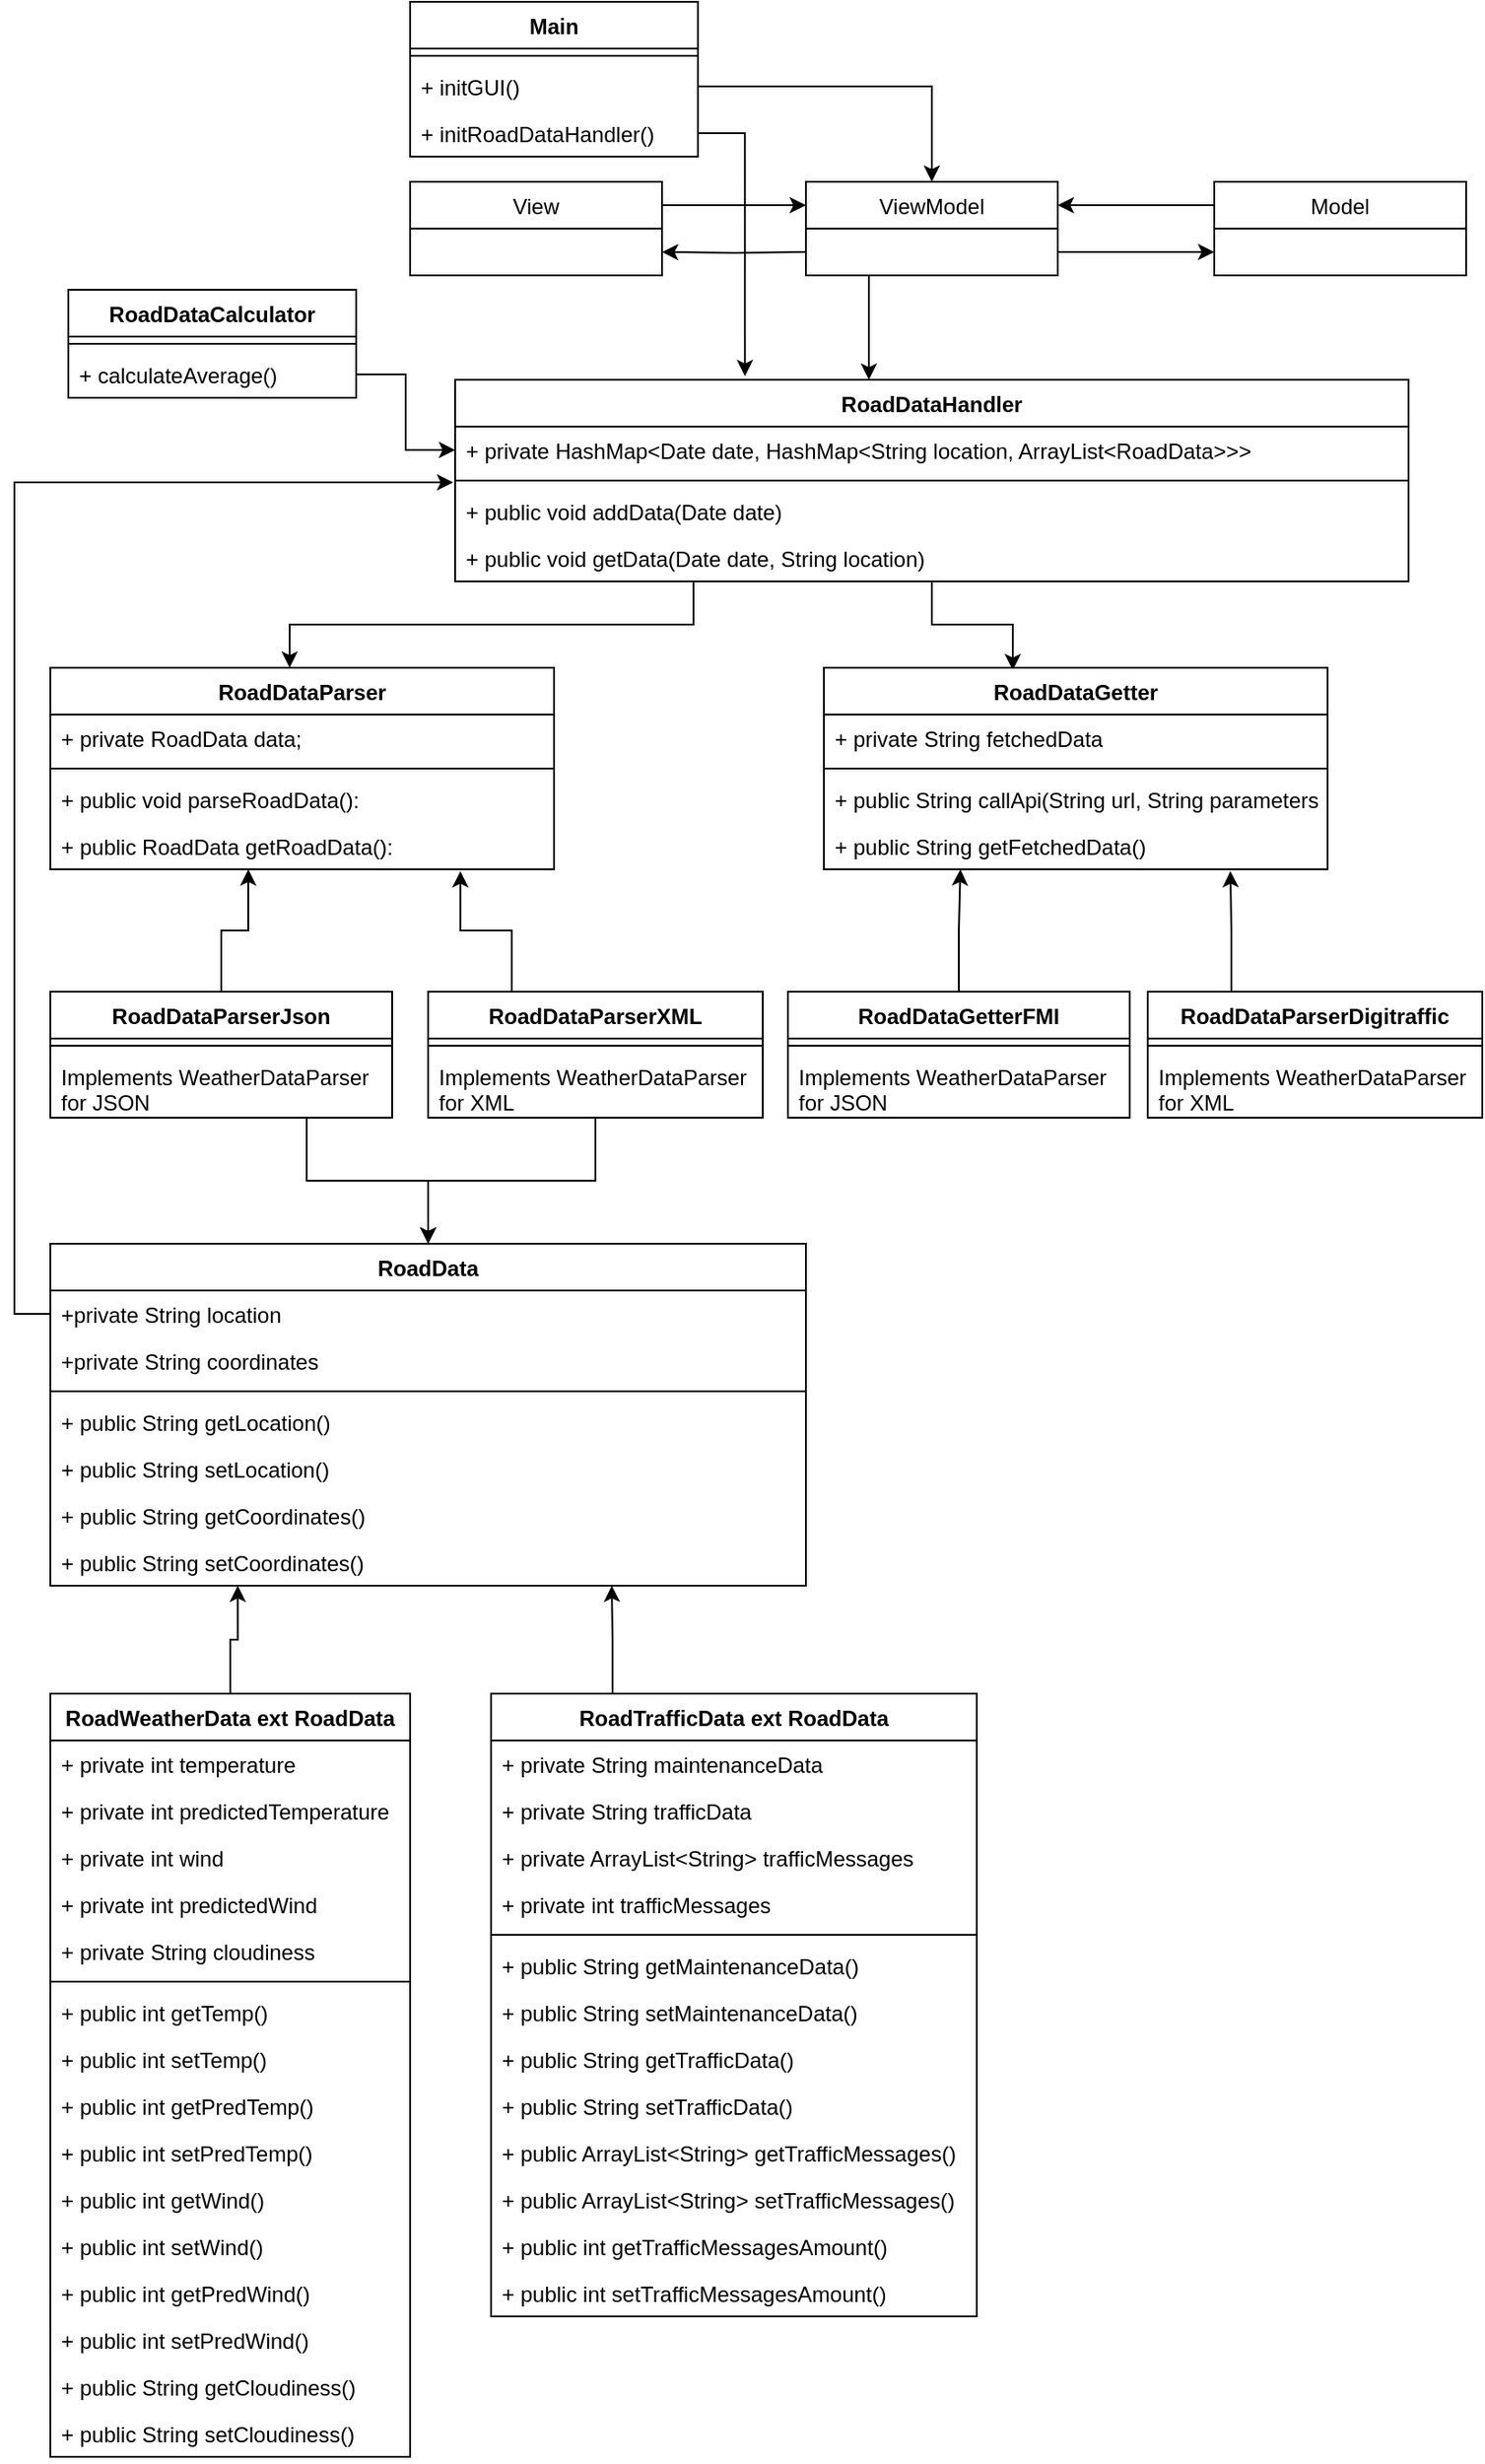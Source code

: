 <mxfile version="20.3.7" type="device"><diagram id="S0gB8MHJX6Fy2yk5ODXF" name="Sivu-1"><mxGraphModel dx="1422" dy="752" grid="1" gridSize="10" guides="1" tooltips="1" connect="1" arrows="1" fold="1" page="1" pageScale="1" pageWidth="827" pageHeight="1169" math="0" shadow="0"><root><mxCell id="0"/><mxCell id="1" parent="0"/><mxCell id="KyH2DdNoMfCb9JzQblsm-80" style="edgeStyle=orthogonalEdgeStyle;rounded=0;orthogonalLoop=1;jettySize=auto;html=1;exitX=0.25;exitY=1;exitDx=0;exitDy=0;entryX=0.475;entryY=0;entryDx=0;entryDy=0;entryPerimeter=0;" parent="1" source="KyH2DdNoMfCb9JzQblsm-4" target="KyH2DdNoMfCb9JzQblsm-13" edge="1"><mxGeometry relative="1" as="geometry"/></mxCell><mxCell id="PyR2XSppZuWLB6HKH8j1-69" style="edgeStyle=orthogonalEdgeStyle;rounded=0;orthogonalLoop=1;jettySize=auto;html=1;exitX=0.5;exitY=1;exitDx=0;exitDy=0;entryX=0.375;entryY=0.012;entryDx=0;entryDy=0;entryPerimeter=0;" parent="1" source="KyH2DdNoMfCb9JzQblsm-4" target="PyR2XSppZuWLB6HKH8j1-56" edge="1"><mxGeometry relative="1" as="geometry"/></mxCell><mxCell id="KyH2DdNoMfCb9JzQblsm-4" value="RoadDataHandler" style="swimlane;fontStyle=1;align=center;verticalAlign=top;childLayout=stackLayout;horizontal=1;startSize=26;horizontalStack=0;resizeParent=1;resizeParentMax=0;resizeLast=0;collapsible=1;marginBottom=0;" parent="1" vertex="1"><mxGeometry x="265" y="220" width="530" height="112" as="geometry"/></mxCell><mxCell id="KyH2DdNoMfCb9JzQblsm-5" value="+ private HashMap&lt;Date date, HashMap&lt;String location, ArrayList&lt;RoadData&gt;&gt;&gt; " style="text;strokeColor=none;fillColor=none;align=left;verticalAlign=top;spacingLeft=4;spacingRight=4;overflow=hidden;rotatable=0;points=[[0,0.5],[1,0.5]];portConstraint=eastwest;" parent="KyH2DdNoMfCb9JzQblsm-4" vertex="1"><mxGeometry y="26" width="530" height="26" as="geometry"/></mxCell><mxCell id="KyH2DdNoMfCb9JzQblsm-6" value="" style="line;strokeWidth=1;fillColor=none;align=left;verticalAlign=middle;spacingTop=-1;spacingLeft=3;spacingRight=3;rotatable=0;labelPosition=right;points=[];portConstraint=eastwest;strokeColor=inherit;" parent="KyH2DdNoMfCb9JzQblsm-4" vertex="1"><mxGeometry y="52" width="530" height="8" as="geometry"/></mxCell><mxCell id="KyH2DdNoMfCb9JzQblsm-7" value="+ public void addData(Date date)&#xA;" style="text;strokeColor=none;fillColor=none;align=left;verticalAlign=top;spacingLeft=4;spacingRight=4;overflow=hidden;rotatable=0;points=[[0,0.5],[1,0.5]];portConstraint=eastwest;" parent="KyH2DdNoMfCb9JzQblsm-4" vertex="1"><mxGeometry y="60" width="530" height="26" as="geometry"/></mxCell><mxCell id="KyH2DdNoMfCb9JzQblsm-12" value="+ public void getData(Date date, String location)&#xA;" style="text;strokeColor=none;fillColor=none;align=left;verticalAlign=top;spacingLeft=4;spacingRight=4;overflow=hidden;rotatable=0;points=[[0,0.5],[1,0.5]];portConstraint=eastwest;" parent="KyH2DdNoMfCb9JzQblsm-4" vertex="1"><mxGeometry y="86" width="530" height="26" as="geometry"/></mxCell><mxCell id="KyH2DdNoMfCb9JzQblsm-8" value="RoadData" style="swimlane;fontStyle=1;align=center;verticalAlign=top;childLayout=stackLayout;horizontal=1;startSize=26;horizontalStack=0;resizeParent=1;resizeParentMax=0;resizeLast=0;collapsible=1;marginBottom=0;" parent="1" vertex="1"><mxGeometry x="40" y="700" width="420" height="190" as="geometry"/></mxCell><mxCell id="KyH2DdNoMfCb9JzQblsm-9" value="+private String location&#xA;" style="text;strokeColor=none;fillColor=none;align=left;verticalAlign=top;spacingLeft=4;spacingRight=4;overflow=hidden;rotatable=0;points=[[0,0.5],[1,0.5]];portConstraint=eastwest;" parent="KyH2DdNoMfCb9JzQblsm-8" vertex="1"><mxGeometry y="26" width="420" height="26" as="geometry"/></mxCell><mxCell id="KyH2DdNoMfCb9JzQblsm-21" value="+private String coordinates&#xA;" style="text;strokeColor=none;fillColor=none;align=left;verticalAlign=top;spacingLeft=4;spacingRight=4;overflow=hidden;rotatable=0;points=[[0,0.5],[1,0.5]];portConstraint=eastwest;" parent="KyH2DdNoMfCb9JzQblsm-8" vertex="1"><mxGeometry y="52" width="420" height="26" as="geometry"/></mxCell><mxCell id="KyH2DdNoMfCb9JzQblsm-10" value="" style="line;strokeWidth=1;fillColor=none;align=left;verticalAlign=middle;spacingTop=-1;spacingLeft=3;spacingRight=3;rotatable=0;labelPosition=right;points=[];portConstraint=eastwest;strokeColor=inherit;" parent="KyH2DdNoMfCb9JzQblsm-8" vertex="1"><mxGeometry y="78" width="420" height="8" as="geometry"/></mxCell><mxCell id="KyH2DdNoMfCb9JzQblsm-11" value="+ public String getLocation()" style="text;strokeColor=none;fillColor=none;align=left;verticalAlign=top;spacingLeft=4;spacingRight=4;overflow=hidden;rotatable=0;points=[[0,0.5],[1,0.5]];portConstraint=eastwest;" parent="KyH2DdNoMfCb9JzQblsm-8" vertex="1"><mxGeometry y="86" width="420" height="26" as="geometry"/></mxCell><mxCell id="KyH2DdNoMfCb9JzQblsm-29" value="+ public String setLocation()" style="text;strokeColor=none;fillColor=none;align=left;verticalAlign=top;spacingLeft=4;spacingRight=4;overflow=hidden;rotatable=0;points=[[0,0.5],[1,0.5]];portConstraint=eastwest;" parent="KyH2DdNoMfCb9JzQblsm-8" vertex="1"><mxGeometry y="112" width="420" height="26" as="geometry"/></mxCell><mxCell id="KyH2DdNoMfCb9JzQblsm-28" value="+ public String getCoordinates()" style="text;strokeColor=none;fillColor=none;align=left;verticalAlign=top;spacingLeft=4;spacingRight=4;overflow=hidden;rotatable=0;points=[[0,0.5],[1,0.5]];portConstraint=eastwest;" parent="KyH2DdNoMfCb9JzQblsm-8" vertex="1"><mxGeometry y="138" width="420" height="26" as="geometry"/></mxCell><mxCell id="KyH2DdNoMfCb9JzQblsm-27" value="+ public String setCoordinates()" style="text;strokeColor=none;fillColor=none;align=left;verticalAlign=top;spacingLeft=4;spacingRight=4;overflow=hidden;rotatable=0;points=[[0,0.5],[1,0.5]];portConstraint=eastwest;" parent="KyH2DdNoMfCb9JzQblsm-8" vertex="1"><mxGeometry y="164" width="420" height="26" as="geometry"/></mxCell><mxCell id="KyH2DdNoMfCb9JzQblsm-13" value="RoadDataParser" style="swimlane;fontStyle=1;align=center;verticalAlign=top;childLayout=stackLayout;horizontal=1;startSize=26;horizontalStack=0;resizeParent=1;resizeParentMax=0;resizeLast=0;collapsible=1;marginBottom=0;" parent="1" vertex="1"><mxGeometry x="40" y="380" width="280" height="112" as="geometry"/></mxCell><mxCell id="KyH2DdNoMfCb9JzQblsm-14" value="+ private RoadData data;" style="text;strokeColor=none;fillColor=none;align=left;verticalAlign=top;spacingLeft=4;spacingRight=4;overflow=hidden;rotatable=0;points=[[0,0.5],[1,0.5]];portConstraint=eastwest;" parent="KyH2DdNoMfCb9JzQblsm-13" vertex="1"><mxGeometry y="26" width="280" height="26" as="geometry"/></mxCell><mxCell id="KyH2DdNoMfCb9JzQblsm-15" value="" style="line;strokeWidth=1;fillColor=none;align=left;verticalAlign=middle;spacingTop=-1;spacingLeft=3;spacingRight=3;rotatable=0;labelPosition=right;points=[];portConstraint=eastwest;strokeColor=inherit;" parent="KyH2DdNoMfCb9JzQblsm-13" vertex="1"><mxGeometry y="52" width="280" height="8" as="geometry"/></mxCell><mxCell id="KyH2DdNoMfCb9JzQblsm-16" value="+ public void parseRoadData():" style="text;strokeColor=none;fillColor=none;align=left;verticalAlign=top;spacingLeft=4;spacingRight=4;overflow=hidden;rotatable=0;points=[[0,0.5],[1,0.5]];portConstraint=eastwest;" parent="KyH2DdNoMfCb9JzQblsm-13" vertex="1"><mxGeometry y="60" width="280" height="26" as="geometry"/></mxCell><mxCell id="KyH2DdNoMfCb9JzQblsm-23" value="+ public RoadData getRoadData():" style="text;strokeColor=none;fillColor=none;align=left;verticalAlign=top;spacingLeft=4;spacingRight=4;overflow=hidden;rotatable=0;points=[[0,0.5],[1,0.5]];portConstraint=eastwest;" parent="KyH2DdNoMfCb9JzQblsm-13" vertex="1"><mxGeometry y="86" width="280" height="26" as="geometry"/></mxCell><mxCell id="KyH2DdNoMfCb9JzQblsm-81" style="edgeStyle=orthogonalEdgeStyle;rounded=0;orthogonalLoop=1;jettySize=auto;html=1;exitX=0.75;exitY=1;exitDx=0;exitDy=0;entryX=0.5;entryY=0;entryDx=0;entryDy=0;" parent="1" source="KyH2DdNoMfCb9JzQblsm-30" target="KyH2DdNoMfCb9JzQblsm-8" edge="1"><mxGeometry relative="1" as="geometry"/></mxCell><mxCell id="PyR2XSppZuWLB6HKH8j1-79" style="edgeStyle=orthogonalEdgeStyle;rounded=0;orthogonalLoop=1;jettySize=auto;html=1;exitX=0.5;exitY=0;exitDx=0;exitDy=0;entryX=0.393;entryY=1;entryDx=0;entryDy=0;entryPerimeter=0;" parent="1" source="KyH2DdNoMfCb9JzQblsm-30" target="KyH2DdNoMfCb9JzQblsm-23" edge="1"><mxGeometry relative="1" as="geometry"/></mxCell><mxCell id="KyH2DdNoMfCb9JzQblsm-30" value="RoadDataParserJson" style="swimlane;fontStyle=1;align=center;verticalAlign=top;childLayout=stackLayout;horizontal=1;startSize=26;horizontalStack=0;resizeParent=1;resizeParentMax=0;resizeLast=0;collapsible=1;marginBottom=0;" parent="1" vertex="1"><mxGeometry x="40" y="560" width="190" height="70" as="geometry"/></mxCell><mxCell id="KyH2DdNoMfCb9JzQblsm-32" value="" style="line;strokeWidth=1;fillColor=none;align=left;verticalAlign=middle;spacingTop=-1;spacingLeft=3;spacingRight=3;rotatable=0;labelPosition=right;points=[];portConstraint=eastwest;strokeColor=inherit;" parent="KyH2DdNoMfCb9JzQblsm-30" vertex="1"><mxGeometry y="26" width="190" height="8" as="geometry"/></mxCell><mxCell id="KyH2DdNoMfCb9JzQblsm-33" value="Implements WeatherDataParser&#xA;for JSON&#xA;" style="text;strokeColor=none;fillColor=none;align=left;verticalAlign=top;spacingLeft=4;spacingRight=4;overflow=hidden;rotatable=0;points=[[0,0.5],[1,0.5]];portConstraint=eastwest;" parent="KyH2DdNoMfCb9JzQblsm-30" vertex="1"><mxGeometry y="34" width="190" height="36" as="geometry"/></mxCell><mxCell id="KyH2DdNoMfCb9JzQblsm-82" style="edgeStyle=orthogonalEdgeStyle;rounded=0;orthogonalLoop=1;jettySize=auto;html=1;" parent="1" source="KyH2DdNoMfCb9JzQblsm-34" target="KyH2DdNoMfCb9JzQblsm-8" edge="1"><mxGeometry relative="1" as="geometry"/></mxCell><mxCell id="PyR2XSppZuWLB6HKH8j1-80" style="edgeStyle=orthogonalEdgeStyle;rounded=0;orthogonalLoop=1;jettySize=auto;html=1;exitX=0.25;exitY=0;exitDx=0;exitDy=0;entryX=0.814;entryY=1.038;entryDx=0;entryDy=0;entryPerimeter=0;" parent="1" source="KyH2DdNoMfCb9JzQblsm-34" target="KyH2DdNoMfCb9JzQblsm-23" edge="1"><mxGeometry relative="1" as="geometry"/></mxCell><mxCell id="KyH2DdNoMfCb9JzQblsm-34" value="RoadDataParserXML" style="swimlane;fontStyle=1;align=center;verticalAlign=top;childLayout=stackLayout;horizontal=1;startSize=26;horizontalStack=0;resizeParent=1;resizeParentMax=0;resizeLast=0;collapsible=1;marginBottom=0;" parent="1" vertex="1"><mxGeometry x="250" y="560" width="186" height="70" as="geometry"/></mxCell><mxCell id="KyH2DdNoMfCb9JzQblsm-36" value="" style="line;strokeWidth=1;fillColor=none;align=left;verticalAlign=middle;spacingTop=-1;spacingLeft=3;spacingRight=3;rotatable=0;labelPosition=right;points=[];portConstraint=eastwest;strokeColor=inherit;" parent="KyH2DdNoMfCb9JzQblsm-34" vertex="1"><mxGeometry y="26" width="186" height="8" as="geometry"/></mxCell><mxCell id="KyH2DdNoMfCb9JzQblsm-37" value="Implements WeatherDataParser&#xA;for XML&#xA;" style="text;strokeColor=none;fillColor=none;align=left;verticalAlign=top;spacingLeft=4;spacingRight=4;overflow=hidden;rotatable=0;points=[[0,0.5],[1,0.5]];portConstraint=eastwest;" parent="KyH2DdNoMfCb9JzQblsm-34" vertex="1"><mxGeometry y="34" width="186" height="36" as="geometry"/></mxCell><mxCell id="KyH2DdNoMfCb9JzQblsm-85" style="edgeStyle=orthogonalEdgeStyle;rounded=0;orthogonalLoop=1;jettySize=auto;html=1;exitX=0.5;exitY=0;exitDx=0;exitDy=0;entryX=0.248;entryY=1;entryDx=0;entryDy=0;entryPerimeter=0;" parent="1" source="KyH2DdNoMfCb9JzQblsm-38" target="KyH2DdNoMfCb9JzQblsm-27" edge="1"><mxGeometry relative="1" as="geometry"/></mxCell><mxCell id="KyH2DdNoMfCb9JzQblsm-38" value="RoadWeatherData ext RoadData" style="swimlane;fontStyle=1;align=center;verticalAlign=top;childLayout=stackLayout;horizontal=1;startSize=26;horizontalStack=0;resizeParent=1;resizeParentMax=0;resizeLast=0;collapsible=1;marginBottom=0;" parent="1" vertex="1"><mxGeometry x="40" y="950" width="200" height="424" as="geometry"/></mxCell><mxCell id="KyH2DdNoMfCb9JzQblsm-39" value="+ private int temperature" style="text;strokeColor=none;fillColor=none;align=left;verticalAlign=top;spacingLeft=4;spacingRight=4;overflow=hidden;rotatable=0;points=[[0,0.5],[1,0.5]];portConstraint=eastwest;" parent="KyH2DdNoMfCb9JzQblsm-38" vertex="1"><mxGeometry y="26" width="200" height="26" as="geometry"/></mxCell><mxCell id="KyH2DdNoMfCb9JzQblsm-60" value="+ private int predictedTemperature" style="text;strokeColor=none;fillColor=none;align=left;verticalAlign=top;spacingLeft=4;spacingRight=4;overflow=hidden;rotatable=0;points=[[0,0.5],[1,0.5]];portConstraint=eastwest;" parent="KyH2DdNoMfCb9JzQblsm-38" vertex="1"><mxGeometry y="52" width="200" height="26" as="geometry"/></mxCell><mxCell id="KyH2DdNoMfCb9JzQblsm-61" value="+ private int wind" style="text;strokeColor=none;fillColor=none;align=left;verticalAlign=top;spacingLeft=4;spacingRight=4;overflow=hidden;rotatable=0;points=[[0,0.5],[1,0.5]];portConstraint=eastwest;" parent="KyH2DdNoMfCb9JzQblsm-38" vertex="1"><mxGeometry y="78" width="200" height="26" as="geometry"/></mxCell><mxCell id="KyH2DdNoMfCb9JzQblsm-62" value="+ private int predictedWind" style="text;strokeColor=none;fillColor=none;align=left;verticalAlign=top;spacingLeft=4;spacingRight=4;overflow=hidden;rotatable=0;points=[[0,0.5],[1,0.5]];portConstraint=eastwest;" parent="KyH2DdNoMfCb9JzQblsm-38" vertex="1"><mxGeometry y="104" width="200" height="26" as="geometry"/></mxCell><mxCell id="KyH2DdNoMfCb9JzQblsm-63" value="+ private String cloudiness" style="text;strokeColor=none;fillColor=none;align=left;verticalAlign=top;spacingLeft=4;spacingRight=4;overflow=hidden;rotatable=0;points=[[0,0.5],[1,0.5]];portConstraint=eastwest;" parent="KyH2DdNoMfCb9JzQblsm-38" vertex="1"><mxGeometry y="130" width="200" height="26" as="geometry"/></mxCell><mxCell id="KyH2DdNoMfCb9JzQblsm-40" value="" style="line;strokeWidth=1;fillColor=none;align=left;verticalAlign=middle;spacingTop=-1;spacingLeft=3;spacingRight=3;rotatable=0;labelPosition=right;points=[];portConstraint=eastwest;strokeColor=inherit;" parent="KyH2DdNoMfCb9JzQblsm-38" vertex="1"><mxGeometry y="156" width="200" height="8" as="geometry"/></mxCell><mxCell id="KyH2DdNoMfCb9JzQblsm-41" value="+ public int getTemp()" style="text;strokeColor=none;fillColor=none;align=left;verticalAlign=top;spacingLeft=4;spacingRight=4;overflow=hidden;rotatable=0;points=[[0,0.5],[1,0.5]];portConstraint=eastwest;" parent="KyH2DdNoMfCb9JzQblsm-38" vertex="1"><mxGeometry y="164" width="200" height="26" as="geometry"/></mxCell><mxCell id="KyH2DdNoMfCb9JzQblsm-68" value="+ public int setTemp()" style="text;strokeColor=none;fillColor=none;align=left;verticalAlign=top;spacingLeft=4;spacingRight=4;overflow=hidden;rotatable=0;points=[[0,0.5],[1,0.5]];portConstraint=eastwest;" parent="KyH2DdNoMfCb9JzQblsm-38" vertex="1"><mxGeometry y="190" width="200" height="26" as="geometry"/></mxCell><mxCell id="KyH2DdNoMfCb9JzQblsm-64" value="+ public int getPredTemp()" style="text;strokeColor=none;fillColor=none;align=left;verticalAlign=top;spacingLeft=4;spacingRight=4;overflow=hidden;rotatable=0;points=[[0,0.5],[1,0.5]];portConstraint=eastwest;" parent="KyH2DdNoMfCb9JzQblsm-38" vertex="1"><mxGeometry y="216" width="200" height="26" as="geometry"/></mxCell><mxCell id="KyH2DdNoMfCb9JzQblsm-69" value="+ public int setPredTemp()" style="text;strokeColor=none;fillColor=none;align=left;verticalAlign=top;spacingLeft=4;spacingRight=4;overflow=hidden;rotatable=0;points=[[0,0.5],[1,0.5]];portConstraint=eastwest;" parent="KyH2DdNoMfCb9JzQblsm-38" vertex="1"><mxGeometry y="242" width="200" height="26" as="geometry"/></mxCell><mxCell id="KyH2DdNoMfCb9JzQblsm-65" value="+ public int getWind()" style="text;strokeColor=none;fillColor=none;align=left;verticalAlign=top;spacingLeft=4;spacingRight=4;overflow=hidden;rotatable=0;points=[[0,0.5],[1,0.5]];portConstraint=eastwest;" parent="KyH2DdNoMfCb9JzQblsm-38" vertex="1"><mxGeometry y="268" width="200" height="26" as="geometry"/></mxCell><mxCell id="KyH2DdNoMfCb9JzQblsm-72" value="+ public int setWind()" style="text;strokeColor=none;fillColor=none;align=left;verticalAlign=top;spacingLeft=4;spacingRight=4;overflow=hidden;rotatable=0;points=[[0,0.5],[1,0.5]];portConstraint=eastwest;" parent="KyH2DdNoMfCb9JzQblsm-38" vertex="1"><mxGeometry y="294" width="200" height="26" as="geometry"/></mxCell><mxCell id="KyH2DdNoMfCb9JzQblsm-70" value="+ public int getPredWind()" style="text;strokeColor=none;fillColor=none;align=left;verticalAlign=top;spacingLeft=4;spacingRight=4;overflow=hidden;rotatable=0;points=[[0,0.5],[1,0.5]];portConstraint=eastwest;" parent="KyH2DdNoMfCb9JzQblsm-38" vertex="1"><mxGeometry y="320" width="200" height="26" as="geometry"/></mxCell><mxCell id="KyH2DdNoMfCb9JzQblsm-73" value="+ public int setPredWind()" style="text;strokeColor=none;fillColor=none;align=left;verticalAlign=top;spacingLeft=4;spacingRight=4;overflow=hidden;rotatable=0;points=[[0,0.5],[1,0.5]];portConstraint=eastwest;" parent="KyH2DdNoMfCb9JzQblsm-38" vertex="1"><mxGeometry y="346" width="200" height="26" as="geometry"/></mxCell><mxCell id="KyH2DdNoMfCb9JzQblsm-71" value="+ public String getCloudiness()" style="text;strokeColor=none;fillColor=none;align=left;verticalAlign=top;spacingLeft=4;spacingRight=4;overflow=hidden;rotatable=0;points=[[0,0.5],[1,0.5]];portConstraint=eastwest;" parent="KyH2DdNoMfCb9JzQblsm-38" vertex="1"><mxGeometry y="372" width="200" height="26" as="geometry"/></mxCell><mxCell id="KyH2DdNoMfCb9JzQblsm-74" value="+ public String setCloudiness()" style="text;strokeColor=none;fillColor=none;align=left;verticalAlign=top;spacingLeft=4;spacingRight=4;overflow=hidden;rotatable=0;points=[[0,0.5],[1,0.5]];portConstraint=eastwest;" parent="KyH2DdNoMfCb9JzQblsm-38" vertex="1"><mxGeometry y="398" width="200" height="26" as="geometry"/></mxCell><mxCell id="KyH2DdNoMfCb9JzQblsm-86" style="edgeStyle=orthogonalEdgeStyle;rounded=0;orthogonalLoop=1;jettySize=auto;html=1;exitX=0.25;exitY=0;exitDx=0;exitDy=0;entryX=0.743;entryY=1;entryDx=0;entryDy=0;entryPerimeter=0;" parent="1" source="KyH2DdNoMfCb9JzQblsm-42" target="KyH2DdNoMfCb9JzQblsm-27" edge="1"><mxGeometry relative="1" as="geometry"/></mxCell><mxCell id="KyH2DdNoMfCb9JzQblsm-42" value="RoadTrafficData ext RoadData" style="swimlane;fontStyle=1;align=center;verticalAlign=top;childLayout=stackLayout;horizontal=1;startSize=26;horizontalStack=0;resizeParent=1;resizeParentMax=0;resizeLast=0;collapsible=1;marginBottom=0;" parent="1" vertex="1"><mxGeometry x="285" y="950" width="270" height="346" as="geometry"/></mxCell><mxCell id="KyH2DdNoMfCb9JzQblsm-43" value="+ private String maintenanceData" style="text;strokeColor=none;fillColor=none;align=left;verticalAlign=top;spacingLeft=4;spacingRight=4;overflow=hidden;rotatable=0;points=[[0,0.5],[1,0.5]];portConstraint=eastwest;" parent="KyH2DdNoMfCb9JzQblsm-42" vertex="1"><mxGeometry y="26" width="270" height="26" as="geometry"/></mxCell><mxCell id="KyH2DdNoMfCb9JzQblsm-47" value="+ private String trafficData" style="text;strokeColor=none;fillColor=none;align=left;verticalAlign=top;spacingLeft=4;spacingRight=4;overflow=hidden;rotatable=0;points=[[0,0.5],[1,0.5]];portConstraint=eastwest;" parent="KyH2DdNoMfCb9JzQblsm-42" vertex="1"><mxGeometry y="52" width="270" height="26" as="geometry"/></mxCell><mxCell id="KyH2DdNoMfCb9JzQblsm-46" value="+ private ArrayList&lt;String&gt; trafficMessages" style="text;strokeColor=none;fillColor=none;align=left;verticalAlign=top;spacingLeft=4;spacingRight=4;overflow=hidden;rotatable=0;points=[[0,0.5],[1,0.5]];portConstraint=eastwest;" parent="KyH2DdNoMfCb9JzQblsm-42" vertex="1"><mxGeometry y="78" width="270" height="26" as="geometry"/></mxCell><mxCell id="KyH2DdNoMfCb9JzQblsm-48" value="+ private int trafficMessages" style="text;strokeColor=none;fillColor=none;align=left;verticalAlign=top;spacingLeft=4;spacingRight=4;overflow=hidden;rotatable=0;points=[[0,0.5],[1,0.5]];portConstraint=eastwest;" parent="KyH2DdNoMfCb9JzQblsm-42" vertex="1"><mxGeometry y="104" width="270" height="26" as="geometry"/></mxCell><mxCell id="KyH2DdNoMfCb9JzQblsm-44" value="" style="line;strokeWidth=1;fillColor=none;align=left;verticalAlign=middle;spacingTop=-1;spacingLeft=3;spacingRight=3;rotatable=0;labelPosition=right;points=[];portConstraint=eastwest;strokeColor=inherit;" parent="KyH2DdNoMfCb9JzQblsm-42" vertex="1"><mxGeometry y="130" width="270" height="8" as="geometry"/></mxCell><mxCell id="KyH2DdNoMfCb9JzQblsm-45" value="+ public String getMaintenanceData()" style="text;strokeColor=none;fillColor=none;align=left;verticalAlign=top;spacingLeft=4;spacingRight=4;overflow=hidden;rotatable=0;points=[[0,0.5],[1,0.5]];portConstraint=eastwest;" parent="KyH2DdNoMfCb9JzQblsm-42" vertex="1"><mxGeometry y="138" width="270" height="26" as="geometry"/></mxCell><mxCell id="KyH2DdNoMfCb9JzQblsm-50" value="+ public String setMaintenanceData()" style="text;strokeColor=none;fillColor=none;align=left;verticalAlign=top;spacingLeft=4;spacingRight=4;overflow=hidden;rotatable=0;points=[[0,0.5],[1,0.5]];portConstraint=eastwest;" parent="KyH2DdNoMfCb9JzQblsm-42" vertex="1"><mxGeometry y="164" width="270" height="26" as="geometry"/></mxCell><mxCell id="KyH2DdNoMfCb9JzQblsm-51" value="+ public String getTrafficData()" style="text;strokeColor=none;fillColor=none;align=left;verticalAlign=top;spacingLeft=4;spacingRight=4;overflow=hidden;rotatable=0;points=[[0,0.5],[1,0.5]];portConstraint=eastwest;" parent="KyH2DdNoMfCb9JzQblsm-42" vertex="1"><mxGeometry y="190" width="270" height="26" as="geometry"/></mxCell><mxCell id="KyH2DdNoMfCb9JzQblsm-54" value="+ public String setTrafficData()" style="text;strokeColor=none;fillColor=none;align=left;verticalAlign=top;spacingLeft=4;spacingRight=4;overflow=hidden;rotatable=0;points=[[0,0.5],[1,0.5]];portConstraint=eastwest;" parent="KyH2DdNoMfCb9JzQblsm-42" vertex="1"><mxGeometry y="216" width="270" height="26" as="geometry"/></mxCell><mxCell id="KyH2DdNoMfCb9JzQblsm-52" value="+ public ArrayList&lt;String&gt; getTrafficMessages()" style="text;strokeColor=none;fillColor=none;align=left;verticalAlign=top;spacingLeft=4;spacingRight=4;overflow=hidden;rotatable=0;points=[[0,0.5],[1,0.5]];portConstraint=eastwest;" parent="KyH2DdNoMfCb9JzQblsm-42" vertex="1"><mxGeometry y="242" width="270" height="26" as="geometry"/></mxCell><mxCell id="KyH2DdNoMfCb9JzQblsm-55" value="+ public ArrayList&lt;String&gt; setTrafficMessages()" style="text;strokeColor=none;fillColor=none;align=left;verticalAlign=top;spacingLeft=4;spacingRight=4;overflow=hidden;rotatable=0;points=[[0,0.5],[1,0.5]];portConstraint=eastwest;" parent="KyH2DdNoMfCb9JzQblsm-42" vertex="1"><mxGeometry y="268" width="270" height="26" as="geometry"/></mxCell><mxCell id="KyH2DdNoMfCb9JzQblsm-53" value="+ public int getTrafficMessagesAmount()" style="text;strokeColor=none;fillColor=none;align=left;verticalAlign=top;spacingLeft=4;spacingRight=4;overflow=hidden;rotatable=0;points=[[0,0.5],[1,0.5]];portConstraint=eastwest;" parent="KyH2DdNoMfCb9JzQblsm-42" vertex="1"><mxGeometry y="294" width="270" height="26" as="geometry"/></mxCell><mxCell id="KyH2DdNoMfCb9JzQblsm-56" value="+ public int setTrafficMessagesAmount()" style="text;strokeColor=none;fillColor=none;align=left;verticalAlign=top;spacingLeft=4;spacingRight=4;overflow=hidden;rotatable=0;points=[[0,0.5],[1,0.5]];portConstraint=eastwest;" parent="KyH2DdNoMfCb9JzQblsm-42" vertex="1"><mxGeometry y="320" width="270" height="26" as="geometry"/></mxCell><mxCell id="SSLaL5udMHon4tg-ed3Z-13" style="edgeStyle=orthogonalEdgeStyle;rounded=0;orthogonalLoop=1;jettySize=auto;html=1;exitX=0.25;exitY=1;exitDx=0;exitDy=0;entryX=0.434;entryY=0;entryDx=0;entryDy=0;entryPerimeter=0;" parent="1" source="PyR2XSppZuWLB6HKH8j1-13" target="KyH2DdNoMfCb9JzQblsm-4" edge="1"><mxGeometry relative="1" as="geometry"/></mxCell><mxCell id="PyR2XSppZuWLB6HKH8j1-13" value="ViewModel" style="swimlane;fontStyle=0;childLayout=stackLayout;horizontal=1;startSize=26;fillColor=none;horizontalStack=0;resizeParent=1;resizeParentMax=0;resizeLast=0;collapsible=1;marginBottom=0;" parent="1" vertex="1"><mxGeometry x="460" y="110" width="140" height="52" as="geometry"/></mxCell><mxCell id="PyR2XSppZuWLB6HKH8j1-51" style="edgeStyle=orthogonalEdgeStyle;rounded=0;orthogonalLoop=1;jettySize=auto;html=1;exitX=1;exitY=0.25;exitDx=0;exitDy=0;entryX=0;entryY=0.25;entryDx=0;entryDy=0;" parent="1" source="PyR2XSppZuWLB6HKH8j1-17" target="PyR2XSppZuWLB6HKH8j1-13" edge="1"><mxGeometry relative="1" as="geometry"/></mxCell><mxCell id="PyR2XSppZuWLB6HKH8j1-17" value="View" style="swimlane;fontStyle=0;childLayout=stackLayout;horizontal=1;startSize=26;fillColor=none;horizontalStack=0;resizeParent=1;resizeParentMax=0;resizeLast=0;collapsible=1;marginBottom=0;" parent="1" vertex="1"><mxGeometry x="240" y="110" width="140" height="52" as="geometry"/></mxCell><mxCell id="PyR2XSppZuWLB6HKH8j1-54" style="edgeStyle=orthogonalEdgeStyle;rounded=0;orthogonalLoop=1;jettySize=auto;html=1;exitX=0;exitY=0.25;exitDx=0;exitDy=0;entryX=1;entryY=0.25;entryDx=0;entryDy=0;" parent="1" source="PyR2XSppZuWLB6HKH8j1-21" target="PyR2XSppZuWLB6HKH8j1-13" edge="1"><mxGeometry relative="1" as="geometry"/></mxCell><mxCell id="PyR2XSppZuWLB6HKH8j1-21" value="Model" style="swimlane;fontStyle=0;childLayout=stackLayout;horizontal=1;startSize=26;fillColor=none;horizontalStack=0;resizeParent=1;resizeParentMax=0;resizeLast=0;collapsible=1;marginBottom=0;" parent="1" vertex="1"><mxGeometry x="687" y="110" width="140" height="52" as="geometry"/></mxCell><mxCell id="PyR2XSppZuWLB6HKH8j1-52" style="edgeStyle=orthogonalEdgeStyle;rounded=0;orthogonalLoop=1;jettySize=auto;html=1;exitX=0;exitY=0.5;exitDx=0;exitDy=0;entryX=1;entryY=0.75;entryDx=0;entryDy=0;" parent="1" target="PyR2XSppZuWLB6HKH8j1-17" edge="1"><mxGeometry relative="1" as="geometry"><mxPoint x="460" y="149" as="sourcePoint"/></mxGeometry></mxCell><mxCell id="PyR2XSppZuWLB6HKH8j1-53" style="edgeStyle=orthogonalEdgeStyle;rounded=0;orthogonalLoop=1;jettySize=auto;html=1;exitX=1;exitY=0.5;exitDx=0;exitDy=0;entryX=0;entryY=0.5;entryDx=0;entryDy=0;" parent="1" edge="1"><mxGeometry relative="1" as="geometry"><mxPoint x="600" y="149" as="sourcePoint"/><mxPoint x="687" y="149" as="targetPoint"/></mxGeometry></mxCell><mxCell id="PyR2XSppZuWLB6HKH8j1-56" value="RoadDataGetter" style="swimlane;fontStyle=1;align=center;verticalAlign=top;childLayout=stackLayout;horizontal=1;startSize=26;horizontalStack=0;resizeParent=1;resizeParentMax=0;resizeLast=0;collapsible=1;marginBottom=0;" parent="1" vertex="1"><mxGeometry x="470" y="380" width="280" height="112" as="geometry"/></mxCell><mxCell id="PyR2XSppZuWLB6HKH8j1-57" value="+ private String fetchedData" style="text;strokeColor=none;fillColor=none;align=left;verticalAlign=top;spacingLeft=4;spacingRight=4;overflow=hidden;rotatable=0;points=[[0,0.5],[1,0.5]];portConstraint=eastwest;" parent="PyR2XSppZuWLB6HKH8j1-56" vertex="1"><mxGeometry y="26" width="280" height="26" as="geometry"/></mxCell><mxCell id="PyR2XSppZuWLB6HKH8j1-58" value="" style="line;strokeWidth=1;fillColor=none;align=left;verticalAlign=middle;spacingTop=-1;spacingLeft=3;spacingRight=3;rotatable=0;labelPosition=right;points=[];portConstraint=eastwest;strokeColor=inherit;" parent="PyR2XSppZuWLB6HKH8j1-56" vertex="1"><mxGeometry y="52" width="280" height="8" as="geometry"/></mxCell><mxCell id="PyR2XSppZuWLB6HKH8j1-59" value="+ public String callApi(String url, String parameters)" style="text;strokeColor=none;fillColor=none;align=left;verticalAlign=top;spacingLeft=4;spacingRight=4;overflow=hidden;rotatable=0;points=[[0,0.5],[1,0.5]];portConstraint=eastwest;" parent="PyR2XSppZuWLB6HKH8j1-56" vertex="1"><mxGeometry y="60" width="280" height="26" as="geometry"/></mxCell><mxCell id="PyR2XSppZuWLB6HKH8j1-70" value="+ public String getFetchedData()" style="text;strokeColor=none;fillColor=none;align=left;verticalAlign=top;spacingLeft=4;spacingRight=4;overflow=hidden;rotatable=0;points=[[0,0.5],[1,0.5]];portConstraint=eastwest;" parent="PyR2XSppZuWLB6HKH8j1-56" vertex="1"><mxGeometry y="86" width="280" height="26" as="geometry"/></mxCell><mxCell id="PyR2XSppZuWLB6HKH8j1-65" value="RoadDataCalculator" style="swimlane;fontStyle=1;align=center;verticalAlign=top;childLayout=stackLayout;horizontal=1;startSize=26;horizontalStack=0;resizeParent=1;resizeParentMax=0;resizeLast=0;collapsible=1;marginBottom=0;" parent="1" vertex="1"><mxGeometry x="50" y="170" width="160" height="60" as="geometry"/></mxCell><mxCell id="PyR2XSppZuWLB6HKH8j1-67" value="" style="line;strokeWidth=1;fillColor=none;align=left;verticalAlign=middle;spacingTop=-1;spacingLeft=3;spacingRight=3;rotatable=0;labelPosition=right;points=[];portConstraint=eastwest;strokeColor=inherit;" parent="PyR2XSppZuWLB6HKH8j1-65" vertex="1"><mxGeometry y="26" width="160" height="8" as="geometry"/></mxCell><mxCell id="PyR2XSppZuWLB6HKH8j1-68" value="+ calculateAverage()" style="text;strokeColor=none;fillColor=none;align=left;verticalAlign=top;spacingLeft=4;spacingRight=4;overflow=hidden;rotatable=0;points=[[0,0.5],[1,0.5]];portConstraint=eastwest;" parent="PyR2XSppZuWLB6HKH8j1-65" vertex="1"><mxGeometry y="34" width="160" height="26" as="geometry"/></mxCell><mxCell id="PyR2XSppZuWLB6HKH8j1-78" style="edgeStyle=orthogonalEdgeStyle;rounded=0;orthogonalLoop=1;jettySize=auto;html=1;exitX=0.25;exitY=0;exitDx=0;exitDy=0;entryX=0.807;entryY=1.038;entryDx=0;entryDy=0;entryPerimeter=0;" parent="1" source="PyR2XSppZuWLB6HKH8j1-71" target="PyR2XSppZuWLB6HKH8j1-70" edge="1"><mxGeometry relative="1" as="geometry"/></mxCell><mxCell id="PyR2XSppZuWLB6HKH8j1-71" value="RoadDataParserDigitraffic" style="swimlane;fontStyle=1;align=center;verticalAlign=top;childLayout=stackLayout;horizontal=1;startSize=26;horizontalStack=0;resizeParent=1;resizeParentMax=0;resizeLast=0;collapsible=1;marginBottom=0;" parent="1" vertex="1"><mxGeometry x="650" y="560" width="186" height="70" as="geometry"/></mxCell><mxCell id="PyR2XSppZuWLB6HKH8j1-72" value="" style="line;strokeWidth=1;fillColor=none;align=left;verticalAlign=middle;spacingTop=-1;spacingLeft=3;spacingRight=3;rotatable=0;labelPosition=right;points=[];portConstraint=eastwest;strokeColor=inherit;" parent="PyR2XSppZuWLB6HKH8j1-71" vertex="1"><mxGeometry y="26" width="186" height="8" as="geometry"/></mxCell><mxCell id="PyR2XSppZuWLB6HKH8j1-73" value="Implements WeatherDataParser&#xA;for XML&#xA;" style="text;strokeColor=none;fillColor=none;align=left;verticalAlign=top;spacingLeft=4;spacingRight=4;overflow=hidden;rotatable=0;points=[[0,0.5],[1,0.5]];portConstraint=eastwest;" parent="PyR2XSppZuWLB6HKH8j1-71" vertex="1"><mxGeometry y="34" width="186" height="36" as="geometry"/></mxCell><mxCell id="PyR2XSppZuWLB6HKH8j1-77" style="edgeStyle=orthogonalEdgeStyle;rounded=0;orthogonalLoop=1;jettySize=auto;html=1;exitX=0.5;exitY=0;exitDx=0;exitDy=0;entryX=0.271;entryY=1;entryDx=0;entryDy=0;entryPerimeter=0;" parent="1" source="PyR2XSppZuWLB6HKH8j1-74" target="PyR2XSppZuWLB6HKH8j1-70" edge="1"><mxGeometry relative="1" as="geometry"/></mxCell><mxCell id="PyR2XSppZuWLB6HKH8j1-74" value="RoadDataGetterFMI" style="swimlane;fontStyle=1;align=center;verticalAlign=top;childLayout=stackLayout;horizontal=1;startSize=26;horizontalStack=0;resizeParent=1;resizeParentMax=0;resizeLast=0;collapsible=1;marginBottom=0;" parent="1" vertex="1"><mxGeometry x="450" y="560" width="190" height="70" as="geometry"/></mxCell><mxCell id="PyR2XSppZuWLB6HKH8j1-75" value="" style="line;strokeWidth=1;fillColor=none;align=left;verticalAlign=middle;spacingTop=-1;spacingLeft=3;spacingRight=3;rotatable=0;labelPosition=right;points=[];portConstraint=eastwest;strokeColor=inherit;" parent="PyR2XSppZuWLB6HKH8j1-74" vertex="1"><mxGeometry y="26" width="190" height="8" as="geometry"/></mxCell><mxCell id="PyR2XSppZuWLB6HKH8j1-76" value="Implements WeatherDataParser&#xA;for JSON&#xA;" style="text;strokeColor=none;fillColor=none;align=left;verticalAlign=top;spacingLeft=4;spacingRight=4;overflow=hidden;rotatable=0;points=[[0,0.5],[1,0.5]];portConstraint=eastwest;" parent="PyR2XSppZuWLB6HKH8j1-74" vertex="1"><mxGeometry y="34" width="190" height="36" as="geometry"/></mxCell><mxCell id="PyR2XSppZuWLB6HKH8j1-84" style="edgeStyle=orthogonalEdgeStyle;rounded=0;orthogonalLoop=1;jettySize=auto;html=1;exitX=0;exitY=0.5;exitDx=0;exitDy=0;entryX=-0.002;entryY=-0.115;entryDx=0;entryDy=0;entryPerimeter=0;" parent="1" source="KyH2DdNoMfCb9JzQblsm-9" target="KyH2DdNoMfCb9JzQblsm-7" edge="1"><mxGeometry relative="1" as="geometry"/></mxCell><mxCell id="SSLaL5udMHon4tg-ed3Z-1" style="edgeStyle=orthogonalEdgeStyle;rounded=0;orthogonalLoop=1;jettySize=auto;html=1;exitX=1;exitY=0.5;exitDx=0;exitDy=0;entryX=0;entryY=0.5;entryDx=0;entryDy=0;" parent="1" source="PyR2XSppZuWLB6HKH8j1-68" target="KyH2DdNoMfCb9JzQblsm-5" edge="1"><mxGeometry relative="1" as="geometry"/></mxCell><mxCell id="SSLaL5udMHon4tg-ed3Z-2" value="Main" style="swimlane;fontStyle=1;align=center;verticalAlign=top;childLayout=stackLayout;horizontal=1;startSize=26;horizontalStack=0;resizeParent=1;resizeParentMax=0;resizeLast=0;collapsible=1;marginBottom=0;" parent="1" vertex="1"><mxGeometry x="240" y="10" width="160" height="86" as="geometry"/></mxCell><mxCell id="SSLaL5udMHon4tg-ed3Z-3" value="" style="line;strokeWidth=1;fillColor=none;align=left;verticalAlign=middle;spacingTop=-1;spacingLeft=3;spacingRight=3;rotatable=0;labelPosition=right;points=[];portConstraint=eastwest;strokeColor=inherit;" parent="SSLaL5udMHon4tg-ed3Z-2" vertex="1"><mxGeometry y="26" width="160" height="8" as="geometry"/></mxCell><mxCell id="SSLaL5udMHon4tg-ed3Z-4" value="+ initGUI()&#xA;" style="text;strokeColor=none;fillColor=none;align=left;verticalAlign=top;spacingLeft=4;spacingRight=4;overflow=hidden;rotatable=0;points=[[0,0.5],[1,0.5]];portConstraint=eastwest;" parent="SSLaL5udMHon4tg-ed3Z-2" vertex="1"><mxGeometry y="34" width="160" height="26" as="geometry"/></mxCell><mxCell id="SSLaL5udMHon4tg-ed3Z-5" value="+ initRoadDataHandler()&#xA;" style="text;strokeColor=none;fillColor=none;align=left;verticalAlign=top;spacingLeft=4;spacingRight=4;overflow=hidden;rotatable=0;points=[[0,0.5],[1,0.5]];portConstraint=eastwest;" parent="SSLaL5udMHon4tg-ed3Z-2" vertex="1"><mxGeometry y="60" width="160" height="26" as="geometry"/></mxCell><mxCell id="SSLaL5udMHon4tg-ed3Z-11" style="edgeStyle=orthogonalEdgeStyle;rounded=0;orthogonalLoop=1;jettySize=auto;html=1;exitX=1;exitY=0.5;exitDx=0;exitDy=0;entryX=0.5;entryY=0;entryDx=0;entryDy=0;" parent="1" source="SSLaL5udMHon4tg-ed3Z-4" target="PyR2XSppZuWLB6HKH8j1-13" edge="1"><mxGeometry relative="1" as="geometry"/></mxCell><mxCell id="SSLaL5udMHon4tg-ed3Z-12" style="edgeStyle=orthogonalEdgeStyle;rounded=0;orthogonalLoop=1;jettySize=auto;html=1;exitX=1;exitY=0.5;exitDx=0;exitDy=0;entryX=0.304;entryY=-0.018;entryDx=0;entryDy=0;entryPerimeter=0;" parent="1" source="SSLaL5udMHon4tg-ed3Z-5" target="KyH2DdNoMfCb9JzQblsm-4" edge="1"><mxGeometry relative="1" as="geometry"/></mxCell></root></mxGraphModel></diagram></mxfile>